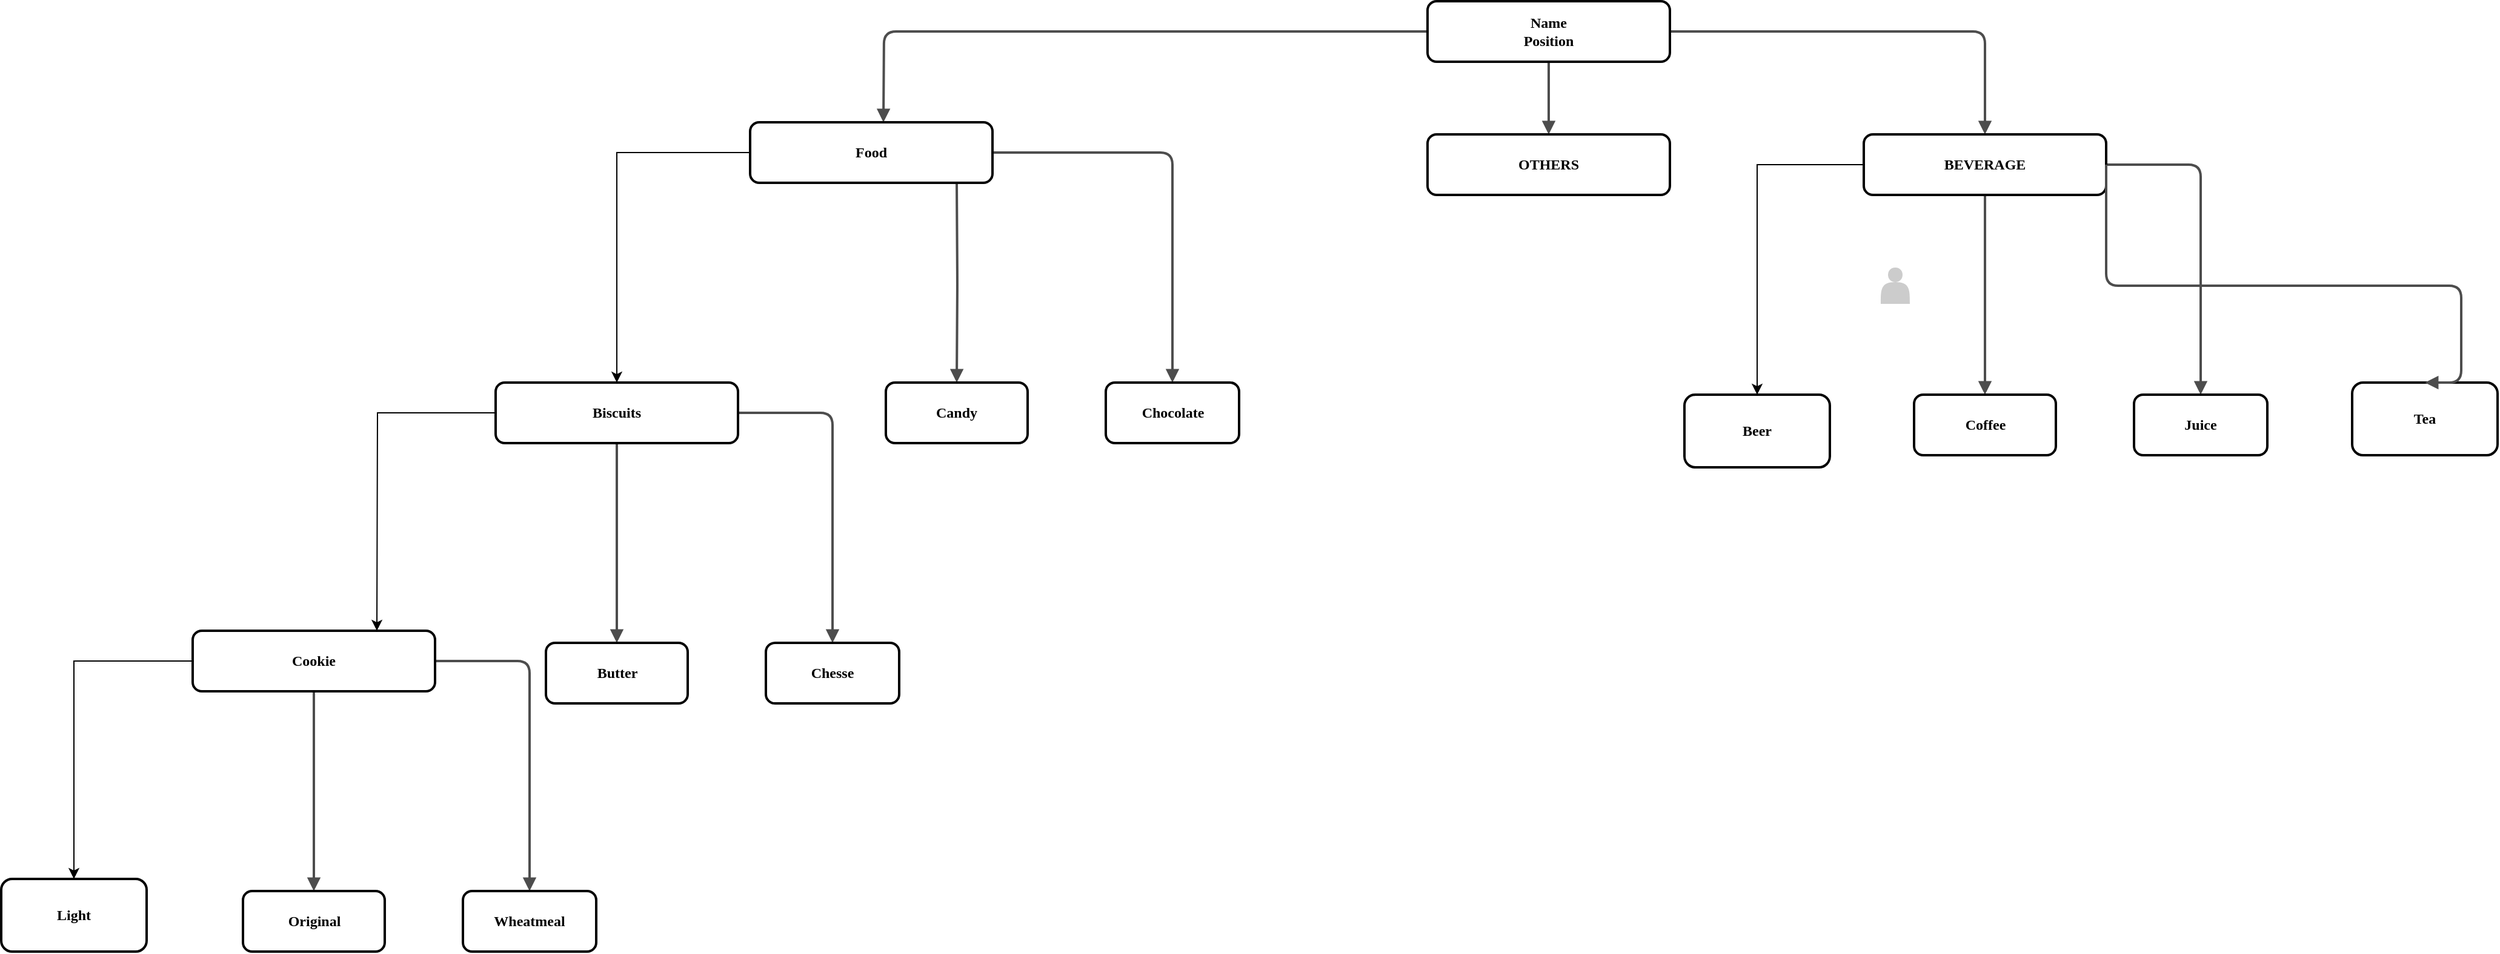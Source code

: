 <mxfile version="20.7.4" type="github">
  <diagram name="Page-1" id="19d8dcba-68ad-dc05-1034-9cf7b2a963f6">
    <mxGraphModel dx="3168" dy="1726" grid="1" gridSize="10" guides="1" tooltips="1" connect="1" arrows="1" fold="1" page="1" pageScale="1" pageWidth="1100" pageHeight="850" background="none" math="0" shadow="0">
      <root>
        <mxCell id="0" />
        <mxCell id="1" parent="0" />
        <mxCell id="218ae93e1282097f-42" value="" style="edgeStyle=orthogonalEdgeStyle;rounded=1;html=1;labelBackgroundColor=none;endArrow=block;endFill=1;strokeColor=#4D4D4D;strokeWidth=2;fontFamily=Verdana;fontSize=12;fontStyle=1" parent="1" source="6257edae8c83ed4a-1" target="6257edae8c83ed4a-12" edge="1">
          <mxGeometry relative="1" as="geometry" />
        </mxCell>
        <mxCell id="218ae93e1282097f-43" value="" style="edgeStyle=orthogonalEdgeStyle;rounded=1;html=1;labelBackgroundColor=none;endArrow=block;endFill=1;strokeColor=#4D4D4D;strokeWidth=2;fontFamily=Verdana;fontSize=12;fontStyle=1" parent="1" source="6257edae8c83ed4a-1" edge="1">
          <mxGeometry relative="1" as="geometry">
            <mxPoint x="438" y="100" as="targetPoint" />
          </mxGeometry>
        </mxCell>
        <mxCell id="218ae93e1282097f-44" value="" style="edgeStyle=orthogonalEdgeStyle;rounded=1;html=1;labelBackgroundColor=none;endArrow=block;endFill=1;strokeColor=#4D4D4D;strokeWidth=2;fontFamily=Verdana;fontSize=12;fontStyle=1" parent="1" source="6257edae8c83ed4a-1" target="218ae93e1282097f-2" edge="1">
          <mxGeometry relative="1" as="geometry" />
        </mxCell>
        <mxCell id="218ae93e1282097f-47" value="" style="edgeStyle=orthogonalEdgeStyle;rounded=1;html=1;labelBackgroundColor=none;endArrow=block;endFill=1;strokeColor=#4D4D4D;strokeWidth=2;fontFamily=Verdana;fontSize=12;fontStyle=1" parent="1" source="218ae93e1282097f-2" target="218ae93e1282097f-5" edge="1">
          <mxGeometry relative="1" as="geometry" />
        </mxCell>
        <mxCell id="218ae93e1282097f-48" value="" style="edgeStyle=orthogonalEdgeStyle;rounded=1;html=1;labelBackgroundColor=none;endArrow=block;endFill=1;strokeColor=#4D4D4D;strokeWidth=2;fontFamily=Verdana;fontSize=12;fontStyle=1" parent="1" source="218ae93e1282097f-2" target="6257edae8c83ed4a-24" edge="1">
          <mxGeometry relative="1" as="geometry" />
        </mxCell>
        <mxCell id="6257edae8c83ed4a-12" value="OTHERS" style="whiteSpace=wrap;html=1;rounded=1;shadow=0;comic=0;strokeWidth=2;fontFamily=Verdana;align=center;fontSize=12;fontStyle=1" parent="1" vertex="1">
          <mxGeometry x="887" y="110" width="200" height="50" as="geometry" />
        </mxCell>
        <mxCell id="6257edae8c83ed4a-1" value="Name&lt;div&gt;&lt;span&gt;Position&lt;/span&gt;&lt;/div&gt;" style="whiteSpace=wrap;html=1;rounded=1;shadow=0;comic=0;strokeWidth=2;fontFamily=Verdana;align=center;fontSize=12;fontStyle=1" parent="1" vertex="1">
          <mxGeometry x="887" width="200" height="50" as="geometry" />
        </mxCell>
        <mxCell id="SNM1HYTEmkiPS5Zu2fkb-4" value="" style="edgeStyle=orthogonalEdgeStyle;rounded=0;orthogonalLoop=1;jettySize=auto;html=1;" edge="1" parent="1" source="218ae93e1282097f-2" target="SNM1HYTEmkiPS5Zu2fkb-3">
          <mxGeometry relative="1" as="geometry" />
        </mxCell>
        <mxCell id="218ae93e1282097f-2" value="BEVERAGE" style="whiteSpace=wrap;html=1;rounded=1;shadow=0;comic=0;strokeWidth=2;fontFamily=Verdana;align=center;fontSize=12;fontStyle=1" parent="1" vertex="1">
          <mxGeometry x="1247" y="110" width="200" height="50" as="geometry" />
        </mxCell>
        <mxCell id="218ae93e1282097f-3" value="" style="shape=actor;whiteSpace=wrap;html=1;rounded=0;shadow=0;comic=0;strokeWidth=1;fillColor=#CCCCCC;fontFamily=Verdana;align=center;strokeColor=none;fontSize=12;fontStyle=1" parent="1" vertex="1">
          <mxGeometry x="1261" y="220" width="24" height="30" as="geometry" />
        </mxCell>
        <mxCell id="6257edae8c83ed4a-24" value="Coffee" style="whiteSpace=wrap;html=1;rounded=1;shadow=0;comic=0;strokeWidth=2;fontFamily=Verdana;align=center;fontSize=12;fontStyle=1" parent="1" vertex="1">
          <mxGeometry x="1288.5" y="325" width="117" height="50" as="geometry" />
        </mxCell>
        <mxCell id="218ae93e1282097f-5" value="Juice" style="whiteSpace=wrap;html=1;rounded=1;shadow=0;comic=0;strokeWidth=2;fontFamily=Verdana;align=center;fontSize=12;fontStyle=1" parent="1" vertex="1">
          <mxGeometry x="1470" y="325" width="110" height="50" as="geometry" />
        </mxCell>
        <mxCell id="SNM1HYTEmkiPS5Zu2fkb-3" value="Beer" style="whiteSpace=wrap;html=1;fontFamily=Verdana;rounded=1;shadow=0;comic=0;strokeWidth=2;fontStyle=1;" vertex="1" parent="1">
          <mxGeometry x="1099" y="325" width="120" height="60" as="geometry" />
        </mxCell>
        <mxCell id="SNM1HYTEmkiPS5Zu2fkb-5" value="Tea" style="whiteSpace=wrap;html=1;fontFamily=Verdana;rounded=1;shadow=0;comic=0;strokeWidth=2;fontStyle=1;" vertex="1" parent="1">
          <mxGeometry x="1650" y="315" width="120" height="60" as="geometry" />
        </mxCell>
        <mxCell id="SNM1HYTEmkiPS5Zu2fkb-6" value="" style="edgeStyle=orthogonalEdgeStyle;rounded=1;html=1;labelBackgroundColor=none;endArrow=block;endFill=1;strokeColor=#4D4D4D;strokeWidth=2;fontFamily=Verdana;fontSize=12;fontStyle=1;entryX=0.5;entryY=0;entryDx=0;entryDy=0;exitX=1;exitY=0.5;exitDx=0;exitDy=0;" edge="1" parent="1" source="218ae93e1282097f-2" target="SNM1HYTEmkiPS5Zu2fkb-5">
          <mxGeometry relative="1" as="geometry">
            <mxPoint x="1447" y="235" as="sourcePoint" />
            <mxPoint x="1800" y="310" as="targetPoint" />
            <Array as="points">
              <mxPoint x="1447" y="235" />
              <mxPoint x="1740" y="235" />
              <mxPoint x="1740" y="315" />
            </Array>
          </mxGeometry>
        </mxCell>
        <mxCell id="SNM1HYTEmkiPS5Zu2fkb-11" value="" style="edgeStyle=orthogonalEdgeStyle;rounded=1;html=1;labelBackgroundColor=none;endArrow=block;endFill=1;strokeColor=#4D4D4D;strokeWidth=2;fontFamily=Verdana;fontSize=12;fontStyle=1;exitX=1;exitY=0.5;exitDx=0;exitDy=0;" edge="1" parent="1" source="SNM1HYTEmkiPS5Zu2fkb-14" target="SNM1HYTEmkiPS5Zu2fkb-17">
          <mxGeometry relative="1" as="geometry">
            <mxPoint x="598.5" y="125" as="sourcePoint" />
          </mxGeometry>
        </mxCell>
        <mxCell id="SNM1HYTEmkiPS5Zu2fkb-12" value="" style="edgeStyle=orthogonalEdgeStyle;rounded=1;html=1;labelBackgroundColor=none;endArrow=block;endFill=1;strokeColor=#4D4D4D;strokeWidth=2;fontFamily=Verdana;fontSize=12;fontStyle=1" edge="1" parent="1" target="SNM1HYTEmkiPS5Zu2fkb-16">
          <mxGeometry relative="1" as="geometry">
            <mxPoint x="498.5" y="150" as="sourcePoint" />
          </mxGeometry>
        </mxCell>
        <mxCell id="SNM1HYTEmkiPS5Zu2fkb-13" value="" style="edgeStyle=orthogonalEdgeStyle;rounded=0;orthogonalLoop=1;jettySize=auto;html=1;entryX=0.5;entryY=0;entryDx=0;entryDy=0;" edge="1" parent="1" source="SNM1HYTEmkiPS5Zu2fkb-14" target="SNM1HYTEmkiPS5Zu2fkb-24">
          <mxGeometry relative="1" as="geometry">
            <mxPoint x="230" y="305" as="targetPoint" />
          </mxGeometry>
        </mxCell>
        <mxCell id="SNM1HYTEmkiPS5Zu2fkb-14" value="Food" style="whiteSpace=wrap;html=1;rounded=1;shadow=0;comic=0;strokeWidth=2;fontFamily=Verdana;align=center;fontSize=12;fontStyle=1" vertex="1" parent="1">
          <mxGeometry x="328" y="100" width="200" height="50" as="geometry" />
        </mxCell>
        <mxCell id="SNM1HYTEmkiPS5Zu2fkb-16" value="Candy" style="whiteSpace=wrap;html=1;rounded=1;shadow=0;comic=0;strokeWidth=2;fontFamily=Verdana;align=center;fontSize=12;fontStyle=1" vertex="1" parent="1">
          <mxGeometry x="440" y="315" width="117" height="50" as="geometry" />
        </mxCell>
        <mxCell id="SNM1HYTEmkiPS5Zu2fkb-17" value="Chocolate" style="whiteSpace=wrap;html=1;rounded=1;shadow=0;comic=0;strokeWidth=2;fontFamily=Verdana;align=center;fontSize=12;fontStyle=1" vertex="1" parent="1">
          <mxGeometry x="621.5" y="315" width="110" height="50" as="geometry" />
        </mxCell>
        <mxCell id="SNM1HYTEmkiPS5Zu2fkb-21" value="" style="edgeStyle=orthogonalEdgeStyle;rounded=1;html=1;labelBackgroundColor=none;endArrow=block;endFill=1;strokeColor=#4D4D4D;strokeWidth=2;fontFamily=Verdana;fontSize=12;fontStyle=1" edge="1" parent="1" source="SNM1HYTEmkiPS5Zu2fkb-24" target="SNM1HYTEmkiPS5Zu2fkb-26">
          <mxGeometry relative="1" as="geometry" />
        </mxCell>
        <mxCell id="SNM1HYTEmkiPS5Zu2fkb-22" value="" style="edgeStyle=orthogonalEdgeStyle;rounded=1;html=1;labelBackgroundColor=none;endArrow=block;endFill=1;strokeColor=#4D4D4D;strokeWidth=2;fontFamily=Verdana;fontSize=12;fontStyle=1" edge="1" parent="1" source="SNM1HYTEmkiPS5Zu2fkb-24" target="SNM1HYTEmkiPS5Zu2fkb-25">
          <mxGeometry relative="1" as="geometry" />
        </mxCell>
        <mxCell id="SNM1HYTEmkiPS5Zu2fkb-23" value="" style="edgeStyle=orthogonalEdgeStyle;rounded=0;orthogonalLoop=1;jettySize=auto;html=1;" edge="1" parent="1" source="SNM1HYTEmkiPS5Zu2fkb-24">
          <mxGeometry relative="1" as="geometry">
            <mxPoint x="20" y="520" as="targetPoint" />
          </mxGeometry>
        </mxCell>
        <mxCell id="SNM1HYTEmkiPS5Zu2fkb-24" value="Biscuits" style="whiteSpace=wrap;html=1;rounded=1;shadow=0;comic=0;strokeWidth=2;fontFamily=Verdana;align=center;fontSize=12;fontStyle=1" vertex="1" parent="1">
          <mxGeometry x="118" y="315" width="200" height="50" as="geometry" />
        </mxCell>
        <mxCell id="SNM1HYTEmkiPS5Zu2fkb-25" value="Butter" style="whiteSpace=wrap;html=1;rounded=1;shadow=0;comic=0;strokeWidth=2;fontFamily=Verdana;align=center;fontSize=12;fontStyle=1" vertex="1" parent="1">
          <mxGeometry x="159.5" y="530" width="117" height="50" as="geometry" />
        </mxCell>
        <mxCell id="SNM1HYTEmkiPS5Zu2fkb-26" value="Chesse" style="whiteSpace=wrap;html=1;rounded=1;shadow=0;comic=0;strokeWidth=2;fontFamily=Verdana;align=center;fontSize=12;fontStyle=1" vertex="1" parent="1">
          <mxGeometry x="341" y="530" width="110" height="50" as="geometry" />
        </mxCell>
        <mxCell id="SNM1HYTEmkiPS5Zu2fkb-28" value="" style="edgeStyle=orthogonalEdgeStyle;rounded=1;html=1;labelBackgroundColor=none;endArrow=block;endFill=1;strokeColor=#4D4D4D;strokeWidth=2;fontFamily=Verdana;fontSize=12;fontStyle=1" edge="1" parent="1" source="SNM1HYTEmkiPS5Zu2fkb-31" target="SNM1HYTEmkiPS5Zu2fkb-33">
          <mxGeometry relative="1" as="geometry" />
        </mxCell>
        <mxCell id="SNM1HYTEmkiPS5Zu2fkb-29" value="" style="edgeStyle=orthogonalEdgeStyle;rounded=1;html=1;labelBackgroundColor=none;endArrow=block;endFill=1;strokeColor=#4D4D4D;strokeWidth=2;fontFamily=Verdana;fontSize=12;fontStyle=1" edge="1" parent="1" source="SNM1HYTEmkiPS5Zu2fkb-31" target="SNM1HYTEmkiPS5Zu2fkb-32">
          <mxGeometry relative="1" as="geometry" />
        </mxCell>
        <mxCell id="SNM1HYTEmkiPS5Zu2fkb-30" value="" style="edgeStyle=orthogonalEdgeStyle;rounded=0;orthogonalLoop=1;jettySize=auto;html=1;" edge="1" parent="1" source="SNM1HYTEmkiPS5Zu2fkb-31" target="SNM1HYTEmkiPS5Zu2fkb-34">
          <mxGeometry relative="1" as="geometry" />
        </mxCell>
        <mxCell id="SNM1HYTEmkiPS5Zu2fkb-31" value="Cookie" style="whiteSpace=wrap;html=1;rounded=1;shadow=0;comic=0;strokeWidth=2;fontFamily=Verdana;align=center;fontSize=12;fontStyle=1" vertex="1" parent="1">
          <mxGeometry x="-132" y="520" width="200" height="50" as="geometry" />
        </mxCell>
        <mxCell id="SNM1HYTEmkiPS5Zu2fkb-32" value="Original" style="whiteSpace=wrap;html=1;rounded=1;shadow=0;comic=0;strokeWidth=2;fontFamily=Verdana;align=center;fontSize=12;fontStyle=1" vertex="1" parent="1">
          <mxGeometry x="-90.5" y="735" width="117" height="50" as="geometry" />
        </mxCell>
        <mxCell id="SNM1HYTEmkiPS5Zu2fkb-33" value="Wheatmeal" style="whiteSpace=wrap;html=1;rounded=1;shadow=0;comic=0;strokeWidth=2;fontFamily=Verdana;align=center;fontSize=12;fontStyle=1" vertex="1" parent="1">
          <mxGeometry x="91" y="735" width="110" height="50" as="geometry" />
        </mxCell>
        <mxCell id="SNM1HYTEmkiPS5Zu2fkb-34" value="Light" style="whiteSpace=wrap;html=1;fontFamily=Verdana;rounded=1;shadow=0;comic=0;strokeWidth=2;fontStyle=1;" vertex="1" parent="1">
          <mxGeometry x="-290" y="725" width="120" height="60" as="geometry" />
        </mxCell>
      </root>
    </mxGraphModel>
  </diagram>
</mxfile>
